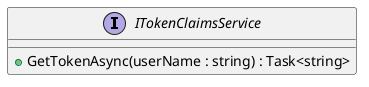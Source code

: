 @startuml ITokenClaimsService
interface ITokenClaimsService  {
    + GetTokenAsync(userName : string) : Task<string>
}
@enduml